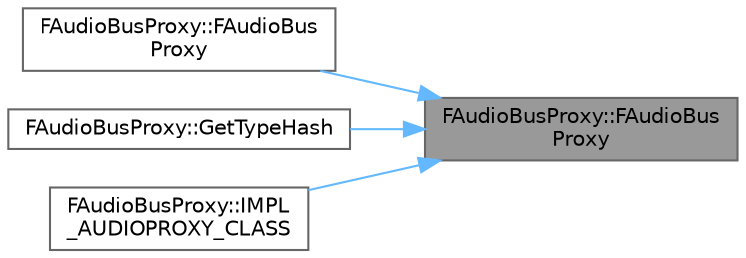 digraph "FAudioBusProxy::FAudioBusProxy"
{
 // INTERACTIVE_SVG=YES
 // LATEX_PDF_SIZE
  bgcolor="transparent";
  edge [fontname=Helvetica,fontsize=10,labelfontname=Helvetica,labelfontsize=10];
  node [fontname=Helvetica,fontsize=10,shape=box,height=0.2,width=0.4];
  rankdir="RL";
  Node1 [id="Node000001",label="FAudioBusProxy::FAudioBus\lProxy",height=0.2,width=0.4,color="gray40", fillcolor="grey60", style="filled", fontcolor="black",tooltip=" "];
  Node1 -> Node2 [id="edge1_Node000001_Node000002",dir="back",color="steelblue1",style="solid",tooltip=" "];
  Node2 [id="Node000002",label="FAudioBusProxy::FAudioBus\lProxy",height=0.2,width=0.4,color="grey40", fillcolor="white", style="filled",URL="$da/d4a/classFAudioBusProxy.html#a63e6146e7d4aa860fda378e1bf3aa9fb",tooltip=" "];
  Node1 -> Node3 [id="edge2_Node000001_Node000003",dir="back",color="steelblue1",style="solid",tooltip=" "];
  Node3 [id="Node000003",label="FAudioBusProxy::GetTypeHash",height=0.2,width=0.4,color="grey40", fillcolor="white", style="filled",URL="$da/d4a/classFAudioBusProxy.html#a243a17889ceb275fbb7be94a394498e9",tooltip=" "];
  Node1 -> Node4 [id="edge3_Node000001_Node000004",dir="back",color="steelblue1",style="solid",tooltip=" "];
  Node4 [id="Node000004",label="FAudioBusProxy::IMPL\l_AUDIOPROXY_CLASS",height=0.2,width=0.4,color="grey40", fillcolor="white", style="filled",URL="$da/d4a/classFAudioBusProxy.html#af06361d9c74852a39cfd96acfe53620a",tooltip=" "];
}
